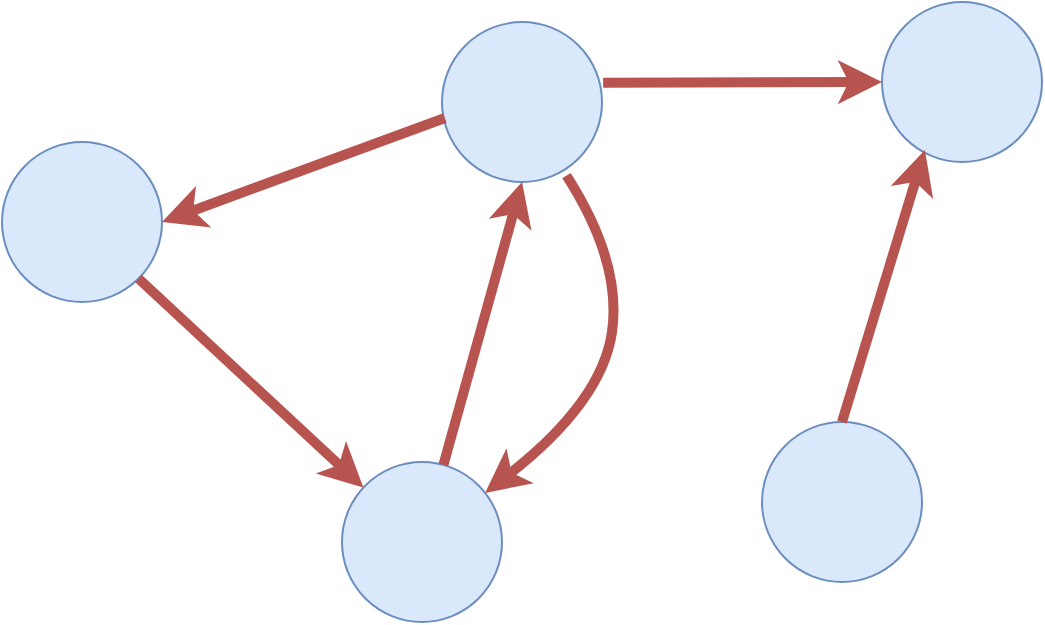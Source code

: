 <mxfile version="22.1.21" type="device">
  <diagram name="Page-1" id="mG4ceK1BTWx76JpJXI5L">
    <mxGraphModel dx="954" dy="617" grid="1" gridSize="10" guides="1" tooltips="1" connect="1" arrows="1" fold="1" page="1" pageScale="1" pageWidth="850" pageHeight="1100" math="0" shadow="0">
      <root>
        <mxCell id="0" />
        <mxCell id="1" parent="0" />
        <mxCell id="1nrAwow0G7gP5z3Tz2-v-1" value="" style="ellipse;whiteSpace=wrap;html=1;aspect=fixed;fillColor=#dae8fc;strokeColor=#6c8ebf;" vertex="1" parent="1">
          <mxGeometry x="100" y="190" width="80" height="80" as="geometry" />
        </mxCell>
        <mxCell id="1nrAwow0G7gP5z3Tz2-v-2" value="" style="ellipse;whiteSpace=wrap;html=1;aspect=fixed;fillColor=#dae8fc;strokeColor=#6c8ebf;" vertex="1" parent="1">
          <mxGeometry x="270" y="350" width="80" height="80" as="geometry" />
        </mxCell>
        <mxCell id="1nrAwow0G7gP5z3Tz2-v-3" value="" style="ellipse;whiteSpace=wrap;html=1;aspect=fixed;fillColor=#dae8fc;strokeColor=#6c8ebf;" vertex="1" parent="1">
          <mxGeometry x="320" y="130" width="80" height="80" as="geometry" />
        </mxCell>
        <mxCell id="1nrAwow0G7gP5z3Tz2-v-4" value="" style="ellipse;whiteSpace=wrap;html=1;aspect=fixed;fillColor=#dae8fc;strokeColor=#6c8ebf;" vertex="1" parent="1">
          <mxGeometry x="480" y="330" width="80" height="80" as="geometry" />
        </mxCell>
        <mxCell id="1nrAwow0G7gP5z3Tz2-v-5" value="" style="ellipse;whiteSpace=wrap;html=1;aspect=fixed;fillColor=#dae8fc;strokeColor=#6c8ebf;" vertex="1" parent="1">
          <mxGeometry x="540" y="120" width="80" height="80" as="geometry" />
        </mxCell>
        <mxCell id="1nrAwow0G7gP5z3Tz2-v-6" value="" style="endArrow=none;html=1;rounded=0;exitX=1;exitY=0.5;exitDx=0;exitDy=0;entryX=0.018;entryY=0.6;entryDx=0;entryDy=0;entryPerimeter=0;fillColor=#f8cecc;strokeColor=#b85450;strokeWidth=5;startArrow=classic;startFill=0;" edge="1" parent="1" source="1nrAwow0G7gP5z3Tz2-v-1" target="1nrAwow0G7gP5z3Tz2-v-3">
          <mxGeometry width="50" height="50" relative="1" as="geometry">
            <mxPoint x="400" y="350" as="sourcePoint" />
            <mxPoint x="450" y="300" as="targetPoint" />
          </mxGeometry>
        </mxCell>
        <mxCell id="1nrAwow0G7gP5z3Tz2-v-7" value="" style="endArrow=classic;html=1;rounded=0;entryX=0.5;entryY=1;entryDx=0;entryDy=0;fillColor=#f8cecc;strokeColor=#b85450;strokeWidth=5;endFill=0;" edge="1" parent="1" source="1nrAwow0G7gP5z3Tz2-v-2" target="1nrAwow0G7gP5z3Tz2-v-3">
          <mxGeometry width="50" height="50" relative="1" as="geometry">
            <mxPoint x="400" y="350" as="sourcePoint" />
            <mxPoint x="450" y="300" as="targetPoint" />
          </mxGeometry>
        </mxCell>
        <mxCell id="1nrAwow0G7gP5z3Tz2-v-8" value="" style="endArrow=classic;html=1;rounded=0;exitX=1;exitY=1;exitDx=0;exitDy=0;fillColor=#f8cecc;strokeColor=#b85450;strokeWidth=5;endFill=0;" edge="1" parent="1" source="1nrAwow0G7gP5z3Tz2-v-1" target="1nrAwow0G7gP5z3Tz2-v-2">
          <mxGeometry width="50" height="50" relative="1" as="geometry">
            <mxPoint x="400" y="350" as="sourcePoint" />
            <mxPoint x="450" y="300" as="targetPoint" />
          </mxGeometry>
        </mxCell>
        <mxCell id="1nrAwow0G7gP5z3Tz2-v-9" value="" style="endArrow=classic;html=1;rounded=0;exitX=0.5;exitY=0;exitDx=0;exitDy=0;entryX=0.268;entryY=0.925;entryDx=0;entryDy=0;entryPerimeter=0;fillColor=#f8cecc;strokeColor=#b85450;strokeWidth=5;endFill=0;" edge="1" parent="1" source="1nrAwow0G7gP5z3Tz2-v-4" target="1nrAwow0G7gP5z3Tz2-v-5">
          <mxGeometry width="50" height="50" relative="1" as="geometry">
            <mxPoint x="400" y="350" as="sourcePoint" />
            <mxPoint x="450" y="300" as="targetPoint" />
          </mxGeometry>
        </mxCell>
        <mxCell id="1nrAwow0G7gP5z3Tz2-v-10" value="" style="endArrow=none;html=1;rounded=0;entryX=1.007;entryY=0.38;entryDx=0;entryDy=0;entryPerimeter=0;exitX=0;exitY=0.5;exitDx=0;exitDy=0;fillColor=#f8cecc;strokeColor=#b85450;strokeWidth=5;startArrow=classic;startFill=0;" edge="1" parent="1" source="1nrAwow0G7gP5z3Tz2-v-5" target="1nrAwow0G7gP5z3Tz2-v-3">
          <mxGeometry width="50" height="50" relative="1" as="geometry">
            <mxPoint x="400" y="350" as="sourcePoint" />
            <mxPoint x="450" y="300" as="targetPoint" />
          </mxGeometry>
        </mxCell>
        <mxCell id="1nrAwow0G7gP5z3Tz2-v-11" value="" style="curved=1;endArrow=classic;html=1;rounded=0;exitX=0.778;exitY=0.96;exitDx=0;exitDy=0;exitPerimeter=0;strokeWidth=5;fillColor=#f8cecc;strokeColor=#b85450;" edge="1" parent="1" source="1nrAwow0G7gP5z3Tz2-v-3" target="1nrAwow0G7gP5z3Tz2-v-2">
          <mxGeometry width="50" height="50" relative="1" as="geometry">
            <mxPoint x="400" y="350" as="sourcePoint" />
            <mxPoint x="450" y="300" as="targetPoint" />
            <Array as="points">
              <mxPoint x="410" y="250" />
              <mxPoint x="400" y="320" />
            </Array>
          </mxGeometry>
        </mxCell>
      </root>
    </mxGraphModel>
  </diagram>
</mxfile>
